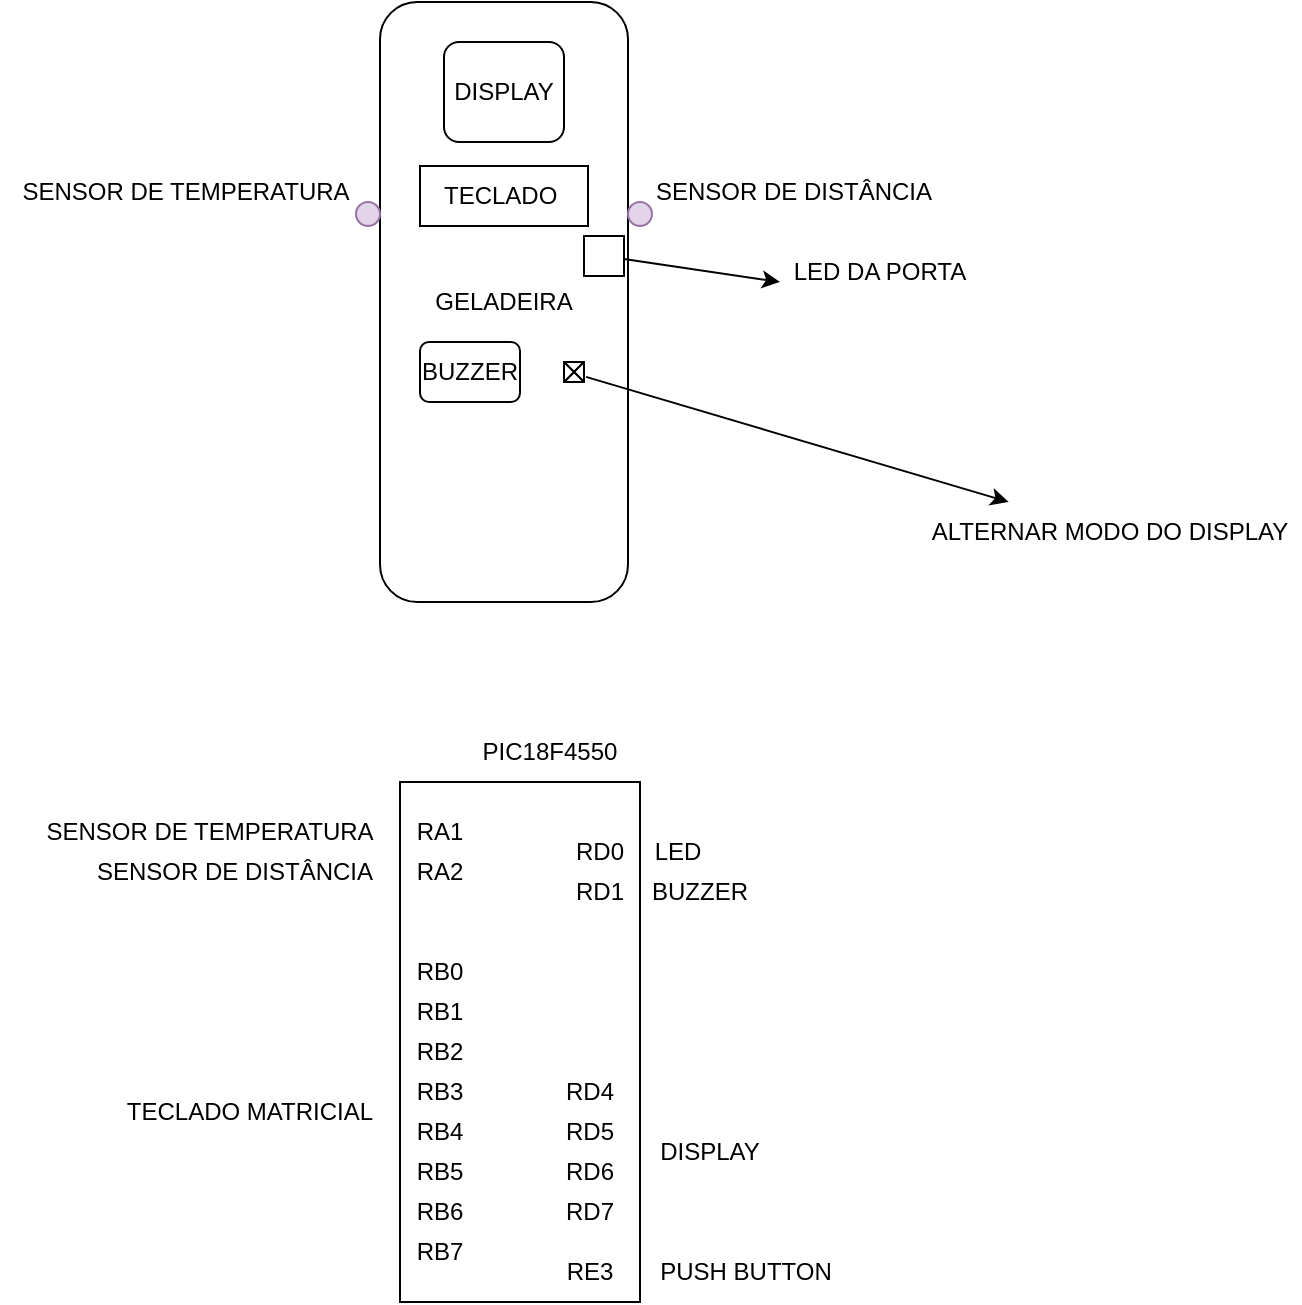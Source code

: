 <mxfile version="24.2.5" type="device">
  <diagram name="Página-1" id="Pfu4XI9xLDkoOjVs5tji">
    <mxGraphModel dx="1434" dy="746" grid="1" gridSize="10" guides="1" tooltips="1" connect="1" arrows="1" fold="1" page="1" pageScale="1" pageWidth="827" pageHeight="1169" math="0" shadow="0">
      <root>
        <mxCell id="0" />
        <mxCell id="1" parent="0" />
        <mxCell id="Kl2wzFnBSWAyeiBoLXPR-1" value="GELADEIRA" style="rounded=1;whiteSpace=wrap;html=1;" vertex="1" parent="1">
          <mxGeometry x="310" y="250" width="124" height="300" as="geometry" />
        </mxCell>
        <mxCell id="Kl2wzFnBSWAyeiBoLXPR-2" value="" style="ellipse;whiteSpace=wrap;html=1;fillColor=#e1d5e7;strokeColor=#9673a6;direction=south;" vertex="1" parent="1">
          <mxGeometry x="434" y="350" width="12" height="12" as="geometry" />
        </mxCell>
        <mxCell id="Kl2wzFnBSWAyeiBoLXPR-5" value="SENSOR DE DISTÂNCIA" style="text;html=1;align=center;verticalAlign=middle;whiteSpace=wrap;rounded=0;" vertex="1" parent="1">
          <mxGeometry x="434" y="330" width="166" height="30" as="geometry" />
        </mxCell>
        <mxCell id="Kl2wzFnBSWAyeiBoLXPR-7" value="DISPLAY" style="rounded=1;whiteSpace=wrap;html=1;" vertex="1" parent="1">
          <mxGeometry x="342" y="270" width="60" height="50" as="geometry" />
        </mxCell>
        <mxCell id="Kl2wzFnBSWAyeiBoLXPR-8" value="TECLADO&amp;nbsp;" style="rounded=0;whiteSpace=wrap;html=1;" vertex="1" parent="1">
          <mxGeometry x="330" y="332" width="84" height="30" as="geometry" />
        </mxCell>
        <mxCell id="Kl2wzFnBSWAyeiBoLXPR-9" value="" style="labelPosition=center;verticalLabelPosition=middle;align=center;html=1;shape=mxgraph.basic.button;dx=10;whiteSpace=wrap;" vertex="1" parent="1">
          <mxGeometry x="402" y="430" width="10" height="10" as="geometry" />
        </mxCell>
        <mxCell id="Kl2wzFnBSWAyeiBoLXPR-12" value="ALTERNAR MODO DO DISPLAY" style="text;html=1;align=center;verticalAlign=middle;whiteSpace=wrap;rounded=0;" vertex="1" parent="1">
          <mxGeometry x="580" y="500" width="190" height="30" as="geometry" />
        </mxCell>
        <mxCell id="Kl2wzFnBSWAyeiBoLXPR-13" value="BUZZER" style="rounded=1;whiteSpace=wrap;html=1;" vertex="1" parent="1">
          <mxGeometry x="330" y="420" width="50" height="30" as="geometry" />
        </mxCell>
        <mxCell id="Kl2wzFnBSWAyeiBoLXPR-14" value="" style="ellipse;whiteSpace=wrap;html=1;fillColor=#e1d5e7;strokeColor=#9673a6;direction=south;" vertex="1" parent="1">
          <mxGeometry x="298" y="350" width="12" height="12" as="geometry" />
        </mxCell>
        <mxCell id="Kl2wzFnBSWAyeiBoLXPR-15" value="SENSOR DE TEMPERATURA" style="text;html=1;align=center;verticalAlign=middle;whiteSpace=wrap;rounded=0;" vertex="1" parent="1">
          <mxGeometry x="130" y="330" width="166" height="30" as="geometry" />
        </mxCell>
        <mxCell id="Kl2wzFnBSWAyeiBoLXPR-16" value="" style="rounded=0;whiteSpace=wrap;html=1;" vertex="1" parent="1">
          <mxGeometry x="412" y="367" width="20" height="20" as="geometry" />
        </mxCell>
        <mxCell id="Kl2wzFnBSWAyeiBoLXPR-18" value="" style="endArrow=classic;html=1;rounded=0;exitX=1.1;exitY=0.743;exitDx=0;exitDy=0;exitPerimeter=0;" edge="1" parent="1" source="Kl2wzFnBSWAyeiBoLXPR-9" target="Kl2wzFnBSWAyeiBoLXPR-12">
          <mxGeometry width="50" height="50" relative="1" as="geometry">
            <mxPoint x="380" y="520" as="sourcePoint" />
            <mxPoint x="430" y="470" as="targetPoint" />
          </mxGeometry>
        </mxCell>
        <mxCell id="Kl2wzFnBSWAyeiBoLXPR-19" value="" style="endArrow=classic;html=1;rounded=0;" edge="1" parent="1" source="Kl2wzFnBSWAyeiBoLXPR-16">
          <mxGeometry width="50" height="50" relative="1" as="geometry">
            <mxPoint x="550" y="430" as="sourcePoint" />
            <mxPoint x="510" y="390" as="targetPoint" />
          </mxGeometry>
        </mxCell>
        <mxCell id="Kl2wzFnBSWAyeiBoLXPR-20" value="LED DA PORTA" style="text;html=1;align=center;verticalAlign=middle;whiteSpace=wrap;rounded=0;" vertex="1" parent="1">
          <mxGeometry x="510" y="370" width="100" height="30" as="geometry" />
        </mxCell>
        <mxCell id="Kl2wzFnBSWAyeiBoLXPR-21" value="" style="rounded=0;whiteSpace=wrap;html=1;" vertex="1" parent="1">
          <mxGeometry x="320" y="640" width="120" height="260" as="geometry" />
        </mxCell>
        <mxCell id="Kl2wzFnBSWAyeiBoLXPR-22" value="PIC18F4550" style="text;html=1;align=center;verticalAlign=middle;whiteSpace=wrap;rounded=0;" vertex="1" parent="1">
          <mxGeometry x="360" y="610" width="70" height="30" as="geometry" />
        </mxCell>
        <mxCell id="Kl2wzFnBSWAyeiBoLXPR-23" value="RD1" style="text;html=1;align=center;verticalAlign=middle;whiteSpace=wrap;rounded=0;" vertex="1" parent="1">
          <mxGeometry x="390" y="680" width="60" height="30" as="geometry" />
        </mxCell>
        <mxCell id="Kl2wzFnBSWAyeiBoLXPR-24" value="RB0" style="text;html=1;align=center;verticalAlign=middle;whiteSpace=wrap;rounded=0;" vertex="1" parent="1">
          <mxGeometry x="310" y="720" width="60" height="30" as="geometry" />
        </mxCell>
        <mxCell id="Kl2wzFnBSWAyeiBoLXPR-25" value="RB1" style="text;html=1;align=center;verticalAlign=middle;whiteSpace=wrap;rounded=0;" vertex="1" parent="1">
          <mxGeometry x="310" y="740" width="60" height="30" as="geometry" />
        </mxCell>
        <mxCell id="Kl2wzFnBSWAyeiBoLXPR-26" value="RB2" style="text;html=1;align=center;verticalAlign=middle;whiteSpace=wrap;rounded=0;" vertex="1" parent="1">
          <mxGeometry x="310" y="760" width="60" height="30" as="geometry" />
        </mxCell>
        <mxCell id="Kl2wzFnBSWAyeiBoLXPR-27" value="RB3" style="text;html=1;align=center;verticalAlign=middle;whiteSpace=wrap;rounded=0;" vertex="1" parent="1">
          <mxGeometry x="310" y="780" width="60" height="30" as="geometry" />
        </mxCell>
        <mxCell id="Kl2wzFnBSWAyeiBoLXPR-28" value="RB4" style="text;html=1;align=center;verticalAlign=middle;whiteSpace=wrap;rounded=0;" vertex="1" parent="1">
          <mxGeometry x="310" y="800" width="60" height="30" as="geometry" />
        </mxCell>
        <mxCell id="Kl2wzFnBSWAyeiBoLXPR-29" value="RB5" style="text;html=1;align=center;verticalAlign=middle;whiteSpace=wrap;rounded=0;" vertex="1" parent="1">
          <mxGeometry x="310" y="820" width="60" height="30" as="geometry" />
        </mxCell>
        <mxCell id="Kl2wzFnBSWAyeiBoLXPR-30" value="RB6" style="text;html=1;align=center;verticalAlign=middle;whiteSpace=wrap;rounded=0;" vertex="1" parent="1">
          <mxGeometry x="310" y="840" width="60" height="30" as="geometry" />
        </mxCell>
        <mxCell id="Kl2wzFnBSWAyeiBoLXPR-31" value="RB7" style="text;html=1;align=center;verticalAlign=middle;whiteSpace=wrap;rounded=0;" vertex="1" parent="1">
          <mxGeometry x="310" y="860" width="60" height="30" as="geometry" />
        </mxCell>
        <mxCell id="Kl2wzFnBSWAyeiBoLXPR-32" value="RD0" style="text;html=1;align=center;verticalAlign=middle;whiteSpace=wrap;rounded=0;" vertex="1" parent="1">
          <mxGeometry x="390" y="660" width="60" height="30" as="geometry" />
        </mxCell>
        <mxCell id="Kl2wzFnBSWAyeiBoLXPR-33" value="RA1" style="text;html=1;align=center;verticalAlign=middle;whiteSpace=wrap;rounded=0;" vertex="1" parent="1">
          <mxGeometry x="310" y="650" width="60" height="30" as="geometry" />
        </mxCell>
        <mxCell id="Kl2wzFnBSWAyeiBoLXPR-34" value="RA2" style="text;html=1;align=center;verticalAlign=middle;whiteSpace=wrap;rounded=0;" vertex="1" parent="1">
          <mxGeometry x="310" y="670" width="60" height="30" as="geometry" />
        </mxCell>
        <mxCell id="Kl2wzFnBSWAyeiBoLXPR-36" value="LED" style="text;html=1;align=center;verticalAlign=middle;whiteSpace=wrap;rounded=0;" vertex="1" parent="1">
          <mxGeometry x="424" y="660" width="70" height="30" as="geometry" />
        </mxCell>
        <mxCell id="Kl2wzFnBSWAyeiBoLXPR-37" value="BUZZER" style="text;html=1;align=center;verticalAlign=middle;whiteSpace=wrap;rounded=0;" vertex="1" parent="1">
          <mxGeometry x="440" y="680" width="60" height="30" as="geometry" />
        </mxCell>
        <mxCell id="Kl2wzFnBSWAyeiBoLXPR-38" value="TECLADO MATRICIAL" style="text;html=1;align=center;verticalAlign=middle;whiteSpace=wrap;rounded=0;" vertex="1" parent="1">
          <mxGeometry x="180" y="790" width="130" height="30" as="geometry" />
        </mxCell>
        <mxCell id="Kl2wzFnBSWAyeiBoLXPR-39" value="SENSOR DE TEMPERATURA" style="text;html=1;align=center;verticalAlign=middle;whiteSpace=wrap;rounded=0;" vertex="1" parent="1">
          <mxGeometry x="120" y="650" width="210" height="30" as="geometry" />
        </mxCell>
        <mxCell id="Kl2wzFnBSWAyeiBoLXPR-40" value="SENSOR DE DISTÂNCIA" style="text;html=1;align=center;verticalAlign=middle;whiteSpace=wrap;rounded=0;" vertex="1" parent="1">
          <mxGeometry x="135" y="670" width="205" height="30" as="geometry" />
        </mxCell>
        <mxCell id="Kl2wzFnBSWAyeiBoLXPR-41" value="RD5" style="text;html=1;align=center;verticalAlign=middle;whiteSpace=wrap;rounded=0;" vertex="1" parent="1">
          <mxGeometry x="385" y="800" width="60" height="30" as="geometry" />
        </mxCell>
        <mxCell id="Kl2wzFnBSWAyeiBoLXPR-42" value="RD4" style="text;html=1;align=center;verticalAlign=middle;whiteSpace=wrap;rounded=0;" vertex="1" parent="1">
          <mxGeometry x="385" y="780" width="60" height="30" as="geometry" />
        </mxCell>
        <mxCell id="Kl2wzFnBSWAyeiBoLXPR-43" value="RD7" style="text;html=1;align=center;verticalAlign=middle;whiteSpace=wrap;rounded=0;" vertex="1" parent="1">
          <mxGeometry x="385" y="840" width="60" height="30" as="geometry" />
        </mxCell>
        <mxCell id="Kl2wzFnBSWAyeiBoLXPR-44" value="RD6" style="text;html=1;align=center;verticalAlign=middle;whiteSpace=wrap;rounded=0;" vertex="1" parent="1">
          <mxGeometry x="385" y="820" width="60" height="30" as="geometry" />
        </mxCell>
        <mxCell id="Kl2wzFnBSWAyeiBoLXPR-46" value="DISPLAY" style="text;html=1;align=center;verticalAlign=middle;whiteSpace=wrap;rounded=0;" vertex="1" parent="1">
          <mxGeometry x="445" y="810" width="60" height="30" as="geometry" />
        </mxCell>
        <mxCell id="Kl2wzFnBSWAyeiBoLXPR-47" value="RE3" style="text;html=1;align=center;verticalAlign=middle;whiteSpace=wrap;rounded=0;" vertex="1" parent="1">
          <mxGeometry x="385" y="870" width="60" height="30" as="geometry" />
        </mxCell>
        <mxCell id="Kl2wzFnBSWAyeiBoLXPR-48" value="PUSH BUTTON" style="text;html=1;align=center;verticalAlign=middle;whiteSpace=wrap;rounded=0;" vertex="1" parent="1">
          <mxGeometry x="440" y="870" width="106" height="30" as="geometry" />
        </mxCell>
      </root>
    </mxGraphModel>
  </diagram>
</mxfile>
